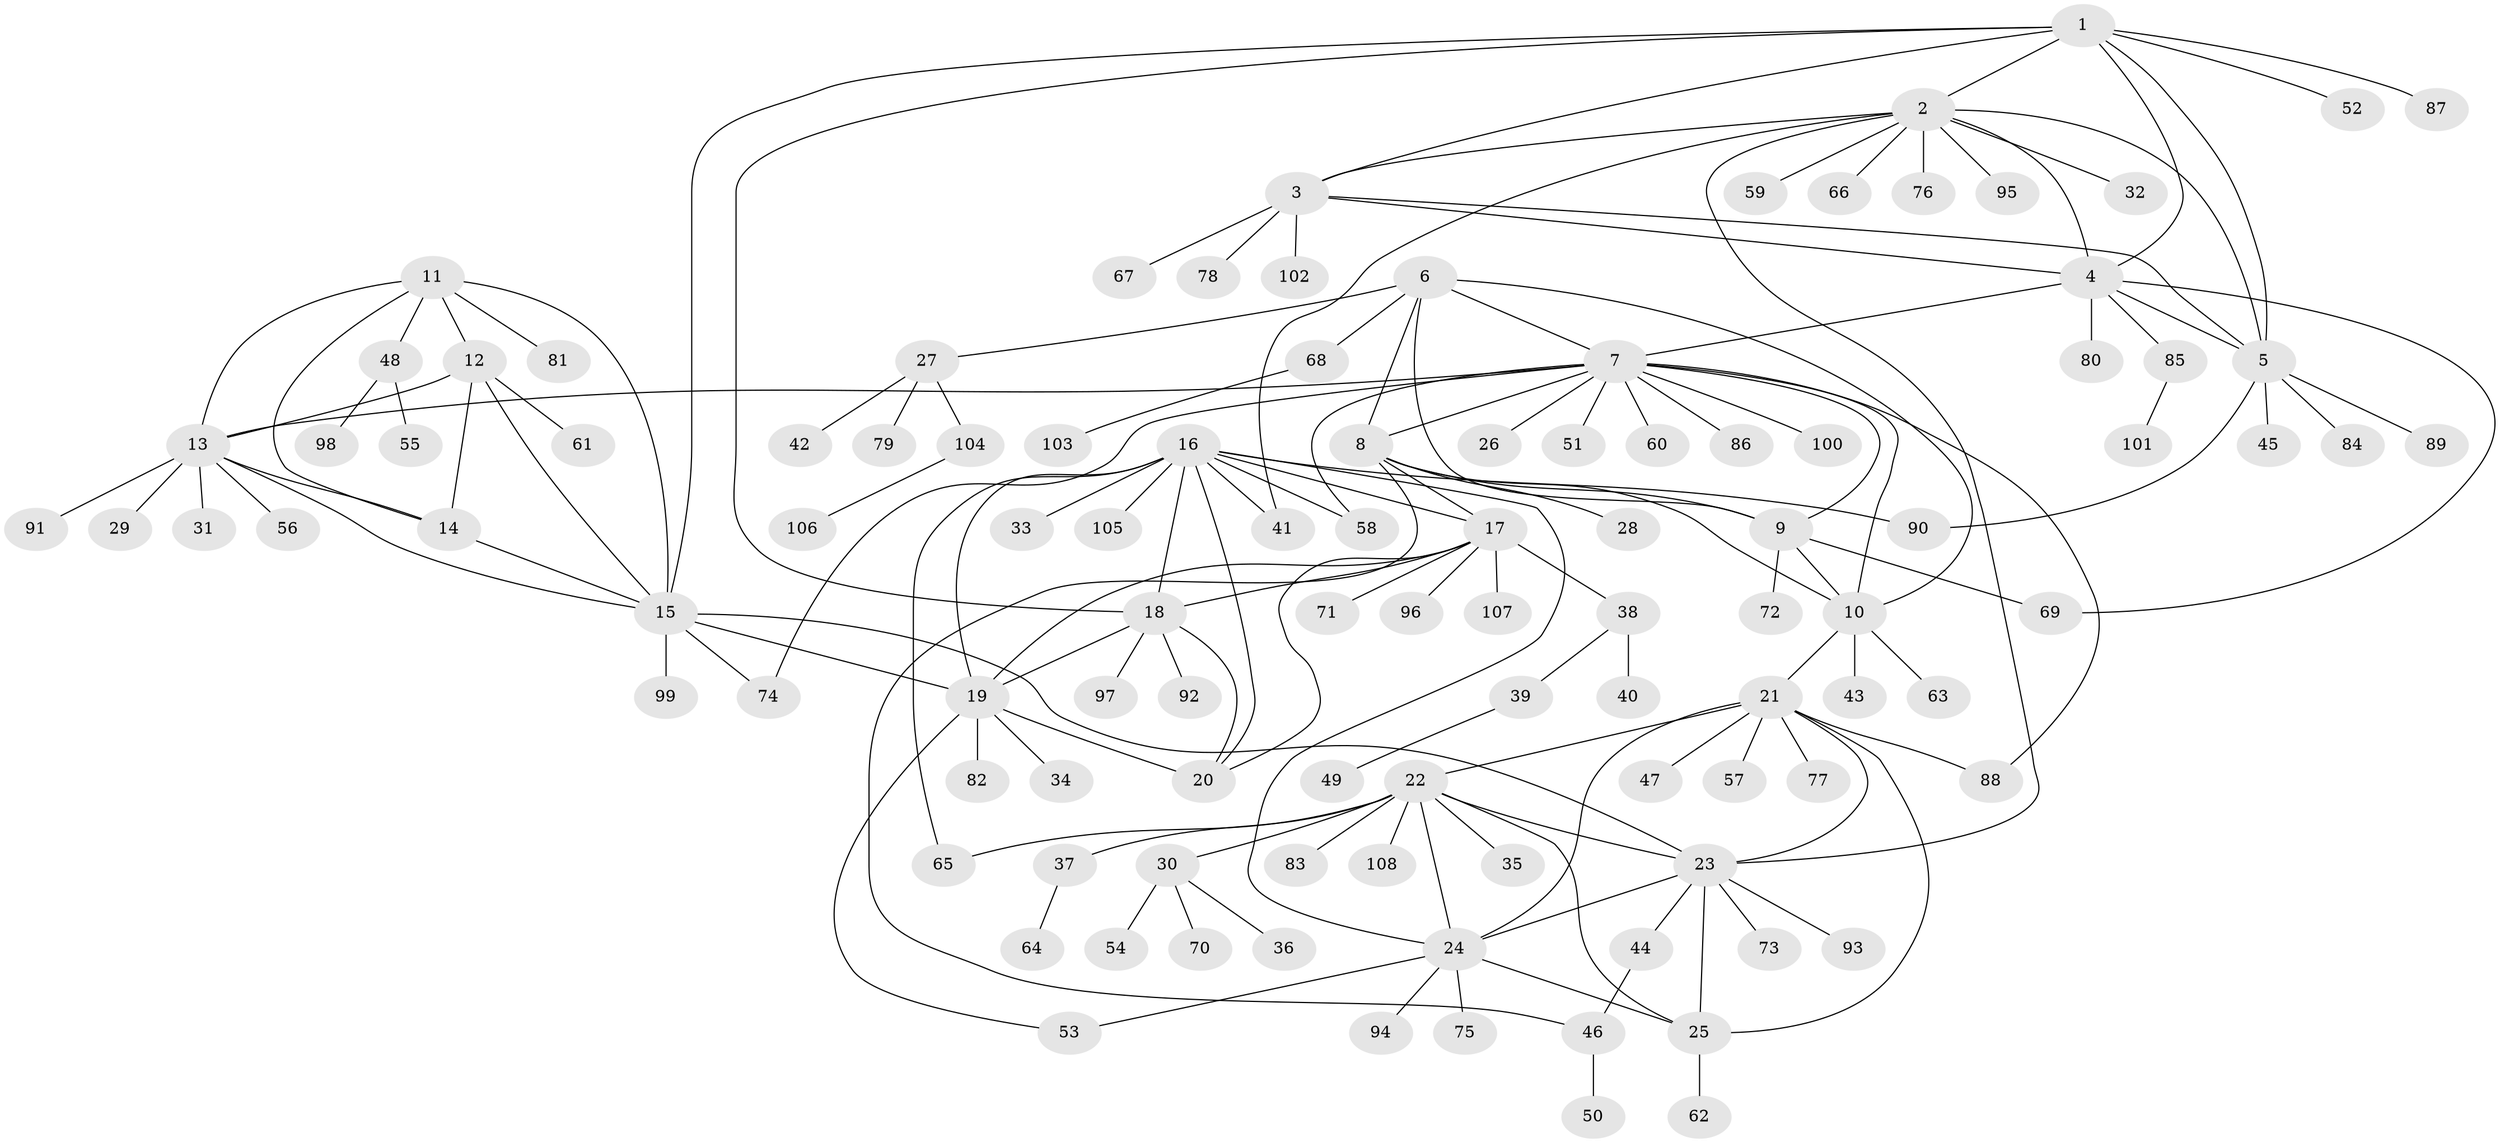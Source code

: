 // Generated by graph-tools (version 1.1) at 2025/11/02/27/25 16:11:33]
// undirected, 108 vertices, 152 edges
graph export_dot {
graph [start="1"]
  node [color=gray90,style=filled];
  1;
  2;
  3;
  4;
  5;
  6;
  7;
  8;
  9;
  10;
  11;
  12;
  13;
  14;
  15;
  16;
  17;
  18;
  19;
  20;
  21;
  22;
  23;
  24;
  25;
  26;
  27;
  28;
  29;
  30;
  31;
  32;
  33;
  34;
  35;
  36;
  37;
  38;
  39;
  40;
  41;
  42;
  43;
  44;
  45;
  46;
  47;
  48;
  49;
  50;
  51;
  52;
  53;
  54;
  55;
  56;
  57;
  58;
  59;
  60;
  61;
  62;
  63;
  64;
  65;
  66;
  67;
  68;
  69;
  70;
  71;
  72;
  73;
  74;
  75;
  76;
  77;
  78;
  79;
  80;
  81;
  82;
  83;
  84;
  85;
  86;
  87;
  88;
  89;
  90;
  91;
  92;
  93;
  94;
  95;
  96;
  97;
  98;
  99;
  100;
  101;
  102;
  103;
  104;
  105;
  106;
  107;
  108;
  1 -- 2;
  1 -- 3;
  1 -- 4;
  1 -- 5;
  1 -- 15;
  1 -- 18;
  1 -- 52;
  1 -- 87;
  2 -- 3;
  2 -- 4;
  2 -- 5;
  2 -- 23;
  2 -- 32;
  2 -- 41;
  2 -- 59;
  2 -- 66;
  2 -- 76;
  2 -- 95;
  3 -- 4;
  3 -- 5;
  3 -- 67;
  3 -- 78;
  3 -- 102;
  4 -- 5;
  4 -- 7;
  4 -- 69;
  4 -- 80;
  4 -- 85;
  5 -- 45;
  5 -- 84;
  5 -- 89;
  5 -- 90;
  6 -- 7;
  6 -- 8;
  6 -- 9;
  6 -- 10;
  6 -- 27;
  6 -- 68;
  7 -- 8;
  7 -- 9;
  7 -- 10;
  7 -- 13;
  7 -- 26;
  7 -- 51;
  7 -- 58;
  7 -- 60;
  7 -- 74;
  7 -- 86;
  7 -- 88;
  7 -- 100;
  8 -- 9;
  8 -- 10;
  8 -- 17;
  8 -- 28;
  8 -- 46;
  9 -- 10;
  9 -- 69;
  9 -- 72;
  10 -- 21;
  10 -- 43;
  10 -- 63;
  11 -- 12;
  11 -- 13;
  11 -- 14;
  11 -- 15;
  11 -- 48;
  11 -- 81;
  12 -- 13;
  12 -- 14;
  12 -- 15;
  12 -- 61;
  13 -- 14;
  13 -- 15;
  13 -- 29;
  13 -- 31;
  13 -- 56;
  13 -- 91;
  14 -- 15;
  15 -- 19;
  15 -- 23;
  15 -- 74;
  15 -- 99;
  16 -- 17;
  16 -- 18;
  16 -- 19;
  16 -- 20;
  16 -- 24;
  16 -- 33;
  16 -- 41;
  16 -- 58;
  16 -- 65;
  16 -- 90;
  16 -- 105;
  17 -- 18;
  17 -- 19;
  17 -- 20;
  17 -- 38;
  17 -- 71;
  17 -- 96;
  17 -- 107;
  18 -- 19;
  18 -- 20;
  18 -- 92;
  18 -- 97;
  19 -- 20;
  19 -- 34;
  19 -- 53;
  19 -- 82;
  21 -- 22;
  21 -- 23;
  21 -- 24;
  21 -- 25;
  21 -- 47;
  21 -- 57;
  21 -- 77;
  21 -- 88;
  22 -- 23;
  22 -- 24;
  22 -- 25;
  22 -- 30;
  22 -- 35;
  22 -- 37;
  22 -- 65;
  22 -- 83;
  22 -- 108;
  23 -- 24;
  23 -- 25;
  23 -- 44;
  23 -- 73;
  23 -- 93;
  24 -- 25;
  24 -- 53;
  24 -- 75;
  24 -- 94;
  25 -- 62;
  27 -- 42;
  27 -- 79;
  27 -- 104;
  30 -- 36;
  30 -- 54;
  30 -- 70;
  37 -- 64;
  38 -- 39;
  38 -- 40;
  39 -- 49;
  44 -- 46;
  46 -- 50;
  48 -- 55;
  48 -- 98;
  68 -- 103;
  85 -- 101;
  104 -- 106;
}
